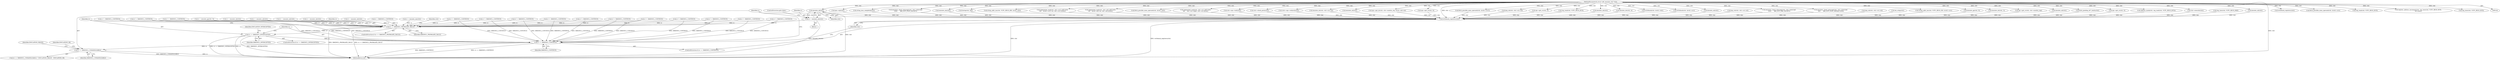 digraph "0_linux_234f3ce485d54017f15cf5e0699cff4100121601_8@pointer" {
"1000194" [label="(Call,emulate_ud(ctxt))"];
"1000145" [label="(MethodParameterIn,struct x86_emulate_ctxt *ctxt)"];
"1000192" [label="(Call,rc = emulate_ud(ctxt))"];
"1001199" [label="(Call,rc == X86EMUL_PROPAGATE_FAULT)"];
"1001217" [label="(Call,rc == X86EMUL_INTERCEPTED)"];
"1001223" [label="(Call,rc == X86EMUL_CONTINUE)"];
"1001230" [label="(Call,rc == X86EMUL_UNHANDLEABLE)"];
"1001226" [label="(Call,writeback_registers(ctxt))"];
"1001229" [label="(Call,(rc == X86EMUL_UNHANDLEABLE) ? EMULATION_FAILED : EMULATION_OK)"];
"1000342" [label="(Call,fetch_possible_mmx_operand(ctxt, &ctxt->src2))"];
"1000936" [label="(Call,jmp_rel(ctxt, ctxt->src.val))"];
"1000191" [label="(Block,)"];
"1000426" [label="(Call,rc = emulate_ud(ctxt))"];
"1000262" [label="(Call,rc = emulate_ud(ctxt))"];
"1000993" [label="(Call,rc != X86EMUL_CONTINUE)"];
"1000402" [label="(Call,rc = emulate_ud(ctxt))"];
"1000290" [label="(Call,ops->get_cr(ctxt, 4))"];
"1000642" [label="(Call,rc != X86EMUL_CONTINUE)"];
"1001155" [label="(Call,reg_read(ctxt, VCPU_REGS_RCX))"];
"1001234" [label="(Identifier,EMULATION_OK)"];
"1001180" [label="(Call,writeback_registers(ctxt))"];
"1001201" [label="(Identifier,X86EMUL_PROPAGATE_FAULT)"];
"1001217" [label="(Call,rc == X86EMUL_INTERCEPTED)"];
"1000336" [label="(Call,fetch_possible_mmx_operand(ctxt, &ctxt->src))"];
"1000195" [label="(Identifier,ctxt)"];
"1000216" [label="(Call,emulate_ud(ctxt))"];
"1001233" [label="(Identifier,EMULATION_FAILED)"];
"1000928" [label="(Call,emulate_int(ctxt, 4))"];
"1001044" [label="(Call,writeback(ctxt, &ctxt->dst))"];
"1001225" [label="(Identifier,X86EMUL_CONTINUE)"];
"1000730" [label="(Call,rc != X86EMUL_CONTINUE)"];
"1000590" [label="(Call,rc != X86EMUL_CONTINUE)"];
"1001023" [label="(Call,writeback(ctxt, &ctxt->src))"];
"1000404" [label="(Call,emulate_ud(ctxt))"];
"1001216" [label="(ControlStructure,if (rc == X86EMUL_INTERCEPTED))"];
"1001198" [label="(ControlStructure,if (rc == X86EMUL_PROPAGATE_FAULT))"];
"1000154" [label="(Call,rc = X86EMUL_CONTINUE)"];
"1001231" [label="(Identifier,rc)"];
"1001328" [label="(Call,jmp_rel(ctxt, ctxt->src.val))"];
"1000407" [label="(Call,rc = emulate_gp(ctxt, 0))"];
"1000375" [label="(Call,emulator_check_intercept(ctxt, ctxt->intercept,\n\t\t\t\t\t\t      X86_ICPT_PRE_EXCEPT))"];
"1001230" [label="(Call,rc == X86EMUL_UNHANDLEABLE)"];
"1000672" [label="(Call,emulator_check_intercept(ctxt, ctxt->intercept,\n\t\t\t\t\t      X86_ICPT_POST_MEMACCESS))"];
"1000192" [label="(Call,rc = emulate_ud(ctxt))"];
"1000798" [label="(Call,jmp_rel(ctxt, ctxt->src.val))"];
"1000846" [label="(Call,em_xchg(ctxt))"];
"1001221" [label="(Identifier,EMULATION_INTERCEPTED)"];
"1001070" [label="(Call,string_addr_inc(ctxt, VCPU_REGS_RSI, &ctxt->src))"];
"1001222" [label="(ControlStructure,if (rc == X86EMUL_CONTINUE))"];
"1000409" [label="(Call,emulate_gp(ctxt, 0))"];
"1000295" [label="(Call,rc = emulate_ud(ctxt))"];
"1001224" [label="(Identifier,rc)"];
"1000487" [label="(Call,reg_read(ctxt, VCPU_REGS_RCX))"];
"1000468" [label="(Call,rc != X86EMUL_CONTINUE)"];
"1000904" [label="(Call,emulate_int(ctxt, 3))"];
"1000443" [label="(Call,rc != X86EMUL_CONTINUE)"];
"1000382" [label="(Call,rc != X86EMUL_CONTINUE)"];
"1001257" [label="(Call,ops->get_cr(ctxt, ctxt->modrm_reg))"];
"1000264" [label="(Call,emulate_ud(ctxt))"];
"1000329" [label="(Call,flush_pending_x87_faults(ctxt))"];
"1000278" [label="(Call,ops->get_cr(ctxt, 0))"];
"1000332" [label="(Call,rc != X86EMUL_CONTINUE)"];
"1001200" [label="(Identifier,rc)"];
"1001226" [label="(Call,writeback_registers(ctxt))"];
"1001480" [label="(MethodReturn,int)"];
"1000214" [label="(Call,rc = emulate_ud(ctxt))"];
"1001051" [label="(Call,rc != X86EMUL_CONTINUE)"];
"1001134" [label="(Call,register_address_increment(ctxt, reg_rmw(ctxt, VCPU_REGS_RCX),\n\t\t\t\t-count))"];
"1000485" [label="(Call,address_mask(ctxt, reg_read(ctxt, VCPU_REGS_RCX)))"];
"1000737" [label="(Call,ctxt->execute(ctxt))"];
"1001219" [label="(Identifier,X86EMUL_INTERCEPTED)"];
"1000679" [label="(Call,rc != X86EMUL_CONTINUE)"];
"1001223" [label="(Call,rc == X86EMUL_CONTINUE)"];
"1001227" [label="(Identifier,ctxt)"];
"1000833" [label="(Call,reg_rmw(ctxt, VCPU_REGS_RAX))"];
"1001199" [label="(Call,rc == X86EMUL_PROPAGATE_FAULT)"];
"1000297" [label="(Call,emulate_ud(ctxt))"];
"1000393" [label="(Call,ops->cpl(ctxt))"];
"1001143" [label="(Call,string_insn_completed(ctxt))"];
"1000461" [label="(Call,emulator_check_intercept(ctxt, ctxt->intercept,\n\t\t\t\t\t\t      X86_ICPT_POST_EXCEPT))"];
"1000317" [label="(Call,emulate_nm(ctxt))"];
"1000194" [label="(Call,emulate_ud(ctxt))"];
"1001136" [label="(Call,reg_rmw(ctxt, VCPU_REGS_RCX))"];
"1000145" [label="(MethodParameterIn,struct x86_emulate_ctxt *ctxt)"];
"1000726" [label="(Call,fastop(ctxt, fop))"];
"1001085" [label="(Call,string_addr_inc(ctxt, VCPU_REGS_RDI, &ctxt->dst))"];
"1001030" [label="(Call,rc != X86EMUL_CONTINUE)"];
"1000569" [label="(Call,segmented_read(ctxt, ctxt->src2.addr.mem,\n\t\t\t\t    &ctxt->src2.val, ctxt->src2.bytes))"];
"1000740" [label="(Call,rc != X86EMUL_CONTINUE)"];
"1000196" [label="(ControlStructure,goto done;)"];
"1000621" [label="(Call,segmented_read(ctxt, ctxt->dst.addr.mem,\n\t\t\t\t   &ctxt->dst.val, ctxt->dst.bytes))"];
"1000355" [label="(Call,fetch_possible_mmx_operand(ctxt, &ctxt->dst))"];
"1000523" [label="(Call,segmented_read(ctxt, ctxt->src.addr.mem,\n\t\t\t\t    ctxt->src.valptr, ctxt->src.bytes))"];
"1000315" [label="(Call,rc = emulate_nm(ctxt))"];
"1001472" [label="(Call,rc != X86EMUL_CONTINUE)"];
"1000193" [label="(Identifier,rc)"];
"1000952" [label="(Call,ctxt->ops->halt(ctxt))"];
"1001232" [label="(Identifier,X86EMUL_UNHANDLEABLE)"];
"1000440" [label="(Call,ctxt->check_perm(ctxt))"];
"1000543" [label="(Call,rc != X86EMUL_CONTINUE)"];
"1001242" [label="(Call,(ctxt->ops->wbinvd)(ctxt))"];
"1000911" [label="(Call,emulate_int(ctxt, ctxt->src.val))"];
"1000428" [label="(Call,emulate_ud(ctxt))"];
"1001264" [label="(Call,ops->get_dr(ctxt, ctxt->modrm_reg, &ctxt->dst.val))"];
"1001218" [label="(Identifier,rc)"];
"1000310" [label="(Call,ops->get_cr(ctxt, 0))"];
"1001207" [label="(Identifier,ctxt)"];
"1000194" -> "1000192"  [label="AST: "];
"1000194" -> "1000195"  [label="CFG: "];
"1000195" -> "1000194"  [label="AST: "];
"1000192" -> "1000194"  [label="CFG: "];
"1000194" -> "1001480"  [label="DDG: ctxt"];
"1000194" -> "1000192"  [label="DDG: ctxt"];
"1000145" -> "1000194"  [label="DDG: ctxt"];
"1000194" -> "1001226"  [label="DDG: ctxt"];
"1000145" -> "1000144"  [label="AST: "];
"1000145" -> "1001480"  [label="DDG: ctxt"];
"1000145" -> "1000216"  [label="DDG: ctxt"];
"1000145" -> "1000264"  [label="DDG: ctxt"];
"1000145" -> "1000278"  [label="DDG: ctxt"];
"1000145" -> "1000290"  [label="DDG: ctxt"];
"1000145" -> "1000297"  [label="DDG: ctxt"];
"1000145" -> "1000310"  [label="DDG: ctxt"];
"1000145" -> "1000317"  [label="DDG: ctxt"];
"1000145" -> "1000329"  [label="DDG: ctxt"];
"1000145" -> "1000336"  [label="DDG: ctxt"];
"1000145" -> "1000342"  [label="DDG: ctxt"];
"1000145" -> "1000355"  [label="DDG: ctxt"];
"1000145" -> "1000375"  [label="DDG: ctxt"];
"1000145" -> "1000393"  [label="DDG: ctxt"];
"1000145" -> "1000404"  [label="DDG: ctxt"];
"1000145" -> "1000409"  [label="DDG: ctxt"];
"1000145" -> "1000428"  [label="DDG: ctxt"];
"1000145" -> "1000440"  [label="DDG: ctxt"];
"1000145" -> "1000461"  [label="DDG: ctxt"];
"1000145" -> "1000485"  [label="DDG: ctxt"];
"1000145" -> "1000487"  [label="DDG: ctxt"];
"1000145" -> "1000523"  [label="DDG: ctxt"];
"1000145" -> "1000569"  [label="DDG: ctxt"];
"1000145" -> "1000621"  [label="DDG: ctxt"];
"1000145" -> "1000672"  [label="DDG: ctxt"];
"1000145" -> "1000726"  [label="DDG: ctxt"];
"1000145" -> "1000737"  [label="DDG: ctxt"];
"1000145" -> "1000904"  [label="DDG: ctxt"];
"1000145" -> "1000911"  [label="DDG: ctxt"];
"1000145" -> "1000928"  [label="DDG: ctxt"];
"1000145" -> "1000936"  [label="DDG: ctxt"];
"1000145" -> "1000952"  [label="DDG: ctxt"];
"1000145" -> "1001023"  [label="DDG: ctxt"];
"1000145" -> "1001044"  [label="DDG: ctxt"];
"1000145" -> "1001070"  [label="DDG: ctxt"];
"1000145" -> "1001085"  [label="DDG: ctxt"];
"1000145" -> "1001134"  [label="DDG: ctxt"];
"1000145" -> "1001136"  [label="DDG: ctxt"];
"1000145" -> "1001143"  [label="DDG: ctxt"];
"1000145" -> "1001155"  [label="DDG: ctxt"];
"1000145" -> "1001180"  [label="DDG: ctxt"];
"1000145" -> "1001226"  [label="DDG: ctxt"];
"1000145" -> "1001242"  [label="DDG: ctxt"];
"1000145" -> "1001257"  [label="DDG: ctxt"];
"1000145" -> "1001264"  [label="DDG: ctxt"];
"1000192" -> "1000191"  [label="AST: "];
"1000193" -> "1000192"  [label="AST: "];
"1000196" -> "1000192"  [label="CFG: "];
"1000192" -> "1001480"  [label="DDG: emulate_ud(ctxt)"];
"1000192" -> "1001199"  [label="DDG: rc"];
"1001199" -> "1001198"  [label="AST: "];
"1001199" -> "1001201"  [label="CFG: "];
"1001200" -> "1001199"  [label="AST: "];
"1001201" -> "1001199"  [label="AST: "];
"1001207" -> "1001199"  [label="CFG: "];
"1001218" -> "1001199"  [label="CFG: "];
"1001199" -> "1001480"  [label="DDG: rc == X86EMUL_PROPAGATE_FAULT"];
"1001199" -> "1001480"  [label="DDG: X86EMUL_PROPAGATE_FAULT"];
"1000642" -> "1001199"  [label="DDG: rc"];
"1000332" -> "1001199"  [label="DDG: rc"];
"1000382" -> "1001199"  [label="DDG: rc"];
"1000426" -> "1001199"  [label="DDG: rc"];
"1000295" -> "1001199"  [label="DDG: rc"];
"1000679" -> "1001199"  [label="DDG: rc"];
"1000315" -> "1001199"  [label="DDG: rc"];
"1001472" -> "1001199"  [label="DDG: rc"];
"1000407" -> "1001199"  [label="DDG: rc"];
"1000154" -> "1001199"  [label="DDG: rc"];
"1000402" -> "1001199"  [label="DDG: rc"];
"1000262" -> "1001199"  [label="DDG: rc"];
"1000730" -> "1001199"  [label="DDG: rc"];
"1000740" -> "1001199"  [label="DDG: rc"];
"1001051" -> "1001199"  [label="DDG: rc"];
"1000590" -> "1001199"  [label="DDG: rc"];
"1000468" -> "1001199"  [label="DDG: rc"];
"1000993" -> "1001199"  [label="DDG: rc"];
"1000214" -> "1001199"  [label="DDG: rc"];
"1000543" -> "1001199"  [label="DDG: rc"];
"1000443" -> "1001199"  [label="DDG: rc"];
"1001030" -> "1001199"  [label="DDG: rc"];
"1001199" -> "1001217"  [label="DDG: rc"];
"1001217" -> "1001216"  [label="AST: "];
"1001217" -> "1001219"  [label="CFG: "];
"1001218" -> "1001217"  [label="AST: "];
"1001219" -> "1001217"  [label="AST: "];
"1001221" -> "1001217"  [label="CFG: "];
"1001224" -> "1001217"  [label="CFG: "];
"1001217" -> "1001480"  [label="DDG: rc"];
"1001217" -> "1001480"  [label="DDG: X86EMUL_INTERCEPTED"];
"1001217" -> "1001480"  [label="DDG: rc == X86EMUL_INTERCEPTED"];
"1001217" -> "1001223"  [label="DDG: rc"];
"1001223" -> "1001222"  [label="AST: "];
"1001223" -> "1001225"  [label="CFG: "];
"1001224" -> "1001223"  [label="AST: "];
"1001225" -> "1001223"  [label="AST: "];
"1001227" -> "1001223"  [label="CFG: "];
"1001231" -> "1001223"  [label="CFG: "];
"1001223" -> "1001480"  [label="DDG: rc == X86EMUL_CONTINUE"];
"1001223" -> "1001480"  [label="DDG: X86EMUL_CONTINUE"];
"1000740" -> "1001223"  [label="DDG: X86EMUL_CONTINUE"];
"1001472" -> "1001223"  [label="DDG: X86EMUL_CONTINUE"];
"1000382" -> "1001223"  [label="DDG: X86EMUL_CONTINUE"];
"1000642" -> "1001223"  [label="DDG: X86EMUL_CONTINUE"];
"1000590" -> "1001223"  [label="DDG: X86EMUL_CONTINUE"];
"1000443" -> "1001223"  [label="DDG: X86EMUL_CONTINUE"];
"1000543" -> "1001223"  [label="DDG: X86EMUL_CONTINUE"];
"1000993" -> "1001223"  [label="DDG: X86EMUL_CONTINUE"];
"1001030" -> "1001223"  [label="DDG: X86EMUL_CONTINUE"];
"1000730" -> "1001223"  [label="DDG: X86EMUL_CONTINUE"];
"1000468" -> "1001223"  [label="DDG: X86EMUL_CONTINUE"];
"1001051" -> "1001223"  [label="DDG: X86EMUL_CONTINUE"];
"1000332" -> "1001223"  [label="DDG: X86EMUL_CONTINUE"];
"1000679" -> "1001223"  [label="DDG: X86EMUL_CONTINUE"];
"1001223" -> "1001230"  [label="DDG: rc"];
"1001230" -> "1001229"  [label="AST: "];
"1001230" -> "1001232"  [label="CFG: "];
"1001231" -> "1001230"  [label="AST: "];
"1001232" -> "1001230"  [label="AST: "];
"1001233" -> "1001230"  [label="CFG: "];
"1001234" -> "1001230"  [label="CFG: "];
"1001230" -> "1001480"  [label="DDG: X86EMUL_UNHANDLEABLE"];
"1001230" -> "1001480"  [label="DDG: rc"];
"1001226" -> "1001222"  [label="AST: "];
"1001226" -> "1001227"  [label="CFG: "];
"1001227" -> "1001226"  [label="AST: "];
"1001231" -> "1001226"  [label="CFG: "];
"1001226" -> "1001480"  [label="DDG: ctxt"];
"1001226" -> "1001480"  [label="DDG: writeback_registers(ctxt)"];
"1001264" -> "1001226"  [label="DDG: ctxt"];
"1000393" -> "1001226"  [label="DDG: ctxt"];
"1000936" -> "1001226"  [label="DDG: ctxt"];
"1000928" -> "1001226"  [label="DDG: ctxt"];
"1000737" -> "1001226"  [label="DDG: ctxt"];
"1000329" -> "1001226"  [label="DDG: ctxt"];
"1000409" -> "1001226"  [label="DDG: ctxt"];
"1000672" -> "1001226"  [label="DDG: ctxt"];
"1001070" -> "1001226"  [label="DDG: ctxt"];
"1000355" -> "1001226"  [label="DDG: ctxt"];
"1000297" -> "1001226"  [label="DDG: ctxt"];
"1000485" -> "1001226"  [label="DDG: ctxt"];
"1000290" -> "1001226"  [label="DDG: ctxt"];
"1000375" -> "1001226"  [label="DDG: ctxt"];
"1000621" -> "1001226"  [label="DDG: ctxt"];
"1001023" -> "1001226"  [label="DDG: ctxt"];
"1000404" -> "1001226"  [label="DDG: ctxt"];
"1000833" -> "1001226"  [label="DDG: ctxt"];
"1000952" -> "1001226"  [label="DDG: ctxt"];
"1001044" -> "1001226"  [label="DDG: ctxt"];
"1001257" -> "1001226"  [label="DDG: ctxt"];
"1000523" -> "1001226"  [label="DDG: ctxt"];
"1000904" -> "1001226"  [label="DDG: ctxt"];
"1000342" -> "1001226"  [label="DDG: ctxt"];
"1000317" -> "1001226"  [label="DDG: ctxt"];
"1001328" -> "1001226"  [label="DDG: ctxt"];
"1001155" -> "1001226"  [label="DDG: ctxt"];
"1000726" -> "1001226"  [label="DDG: ctxt"];
"1000216" -> "1001226"  [label="DDG: ctxt"];
"1000310" -> "1001226"  [label="DDG: ctxt"];
"1001085" -> "1001226"  [label="DDG: ctxt"];
"1000264" -> "1001226"  [label="DDG: ctxt"];
"1000798" -> "1001226"  [label="DDG: ctxt"];
"1001242" -> "1001226"  [label="DDG: ctxt"];
"1000911" -> "1001226"  [label="DDG: ctxt"];
"1000569" -> "1001226"  [label="DDG: ctxt"];
"1000461" -> "1001226"  [label="DDG: ctxt"];
"1000440" -> "1001226"  [label="DDG: ctxt"];
"1001143" -> "1001226"  [label="DDG: ctxt"];
"1000278" -> "1001226"  [label="DDG: ctxt"];
"1000428" -> "1001226"  [label="DDG: ctxt"];
"1000846" -> "1001226"  [label="DDG: ctxt"];
}
